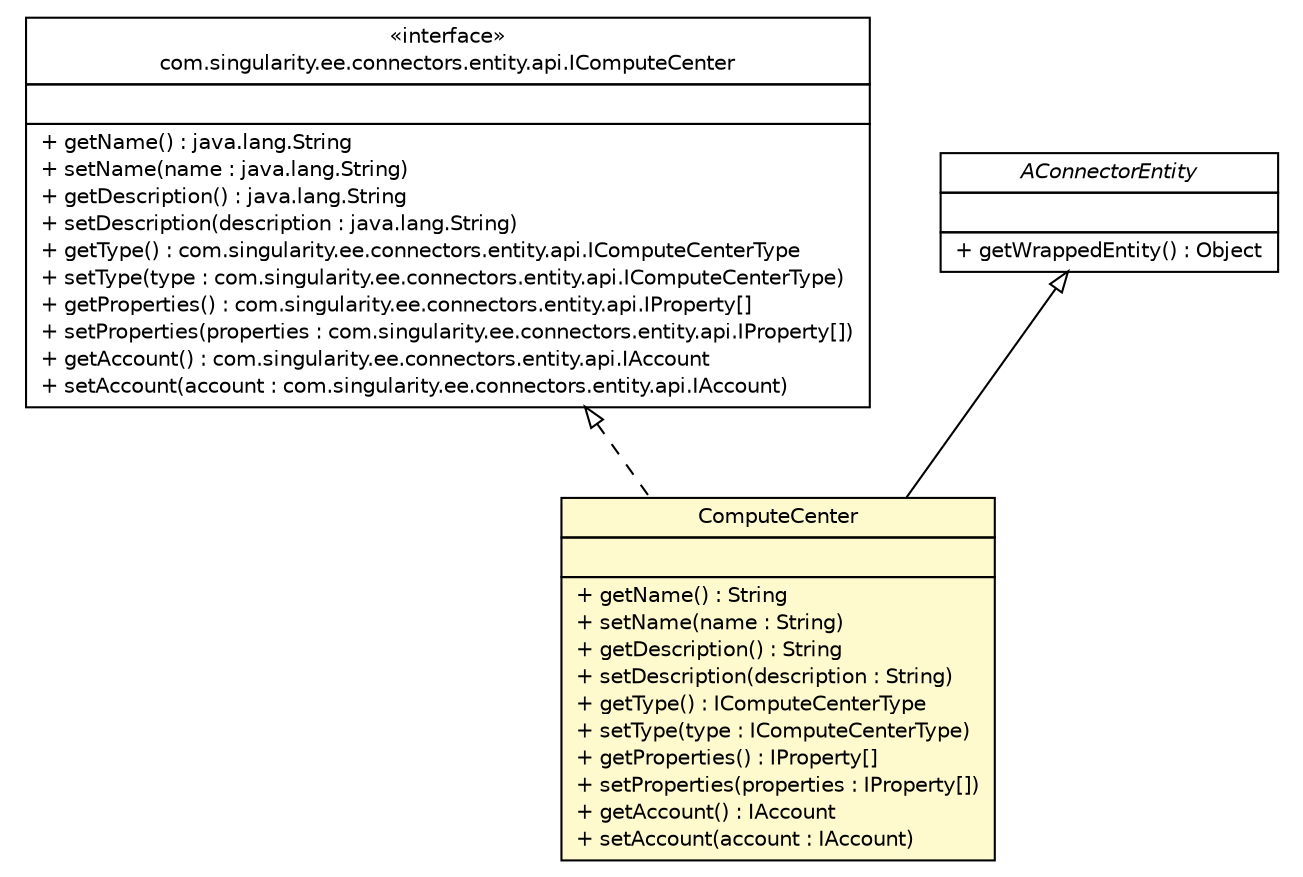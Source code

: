 #!/usr/local/bin/dot
#
# Class diagram 
# Generated by UMLGraph version 5.4 (http://www.umlgraph.org/)
#

digraph G {
	edge [fontname="Helvetica",fontsize=10,labelfontname="Helvetica",labelfontsize=10];
	node [fontname="Helvetica",fontsize=10,shape=plaintext];
	nodesep=0.25;
	ranksep=0.5;
	// com.singularity.ee.connectors.entity.api.IComputeCenter
	c334 [label=<<table title="com.singularity.ee.connectors.entity.api.IComputeCenter" border="0" cellborder="1" cellspacing="0" cellpadding="2" port="p" href="../api/IComputeCenter.html">
		<tr><td><table border="0" cellspacing="0" cellpadding="1">
<tr><td align="center" balign="center"> &#171;interface&#187; </td></tr>
<tr><td align="center" balign="center"> com.singularity.ee.connectors.entity.api.IComputeCenter </td></tr>
		</table></td></tr>
		<tr><td><table border="0" cellspacing="0" cellpadding="1">
<tr><td align="left" balign="left">  </td></tr>
		</table></td></tr>
		<tr><td><table border="0" cellspacing="0" cellpadding="1">
<tr><td align="left" balign="left"> + getName() : java.lang.String </td></tr>
<tr><td align="left" balign="left"> + setName(name : java.lang.String) </td></tr>
<tr><td align="left" balign="left"> + getDescription() : java.lang.String </td></tr>
<tr><td align="left" balign="left"> + setDescription(description : java.lang.String) </td></tr>
<tr><td align="left" balign="left"> + getType() : com.singularity.ee.connectors.entity.api.IComputeCenterType </td></tr>
<tr><td align="left" balign="left"> + setType(type : com.singularity.ee.connectors.entity.api.IComputeCenterType) </td></tr>
<tr><td align="left" balign="left"> + getProperties() : com.singularity.ee.connectors.entity.api.IProperty[] </td></tr>
<tr><td align="left" balign="left"> + setProperties(properties : com.singularity.ee.connectors.entity.api.IProperty[]) </td></tr>
<tr><td align="left" balign="left"> + getAccount() : com.singularity.ee.connectors.entity.api.IAccount </td></tr>
<tr><td align="left" balign="left"> + setAccount(account : com.singularity.ee.connectors.entity.api.IAccount) </td></tr>
		</table></td></tr>
		</table>>, URL="../api/IComputeCenter.html", fontname="Helvetica", fontcolor="black", fontsize=10.0];
	// com.singularity.ee.connectors.entity.impl.AConnectorEntity
	c353 [label=<<table title="com.singularity.ee.connectors.entity.impl.AConnectorEntity" border="0" cellborder="1" cellspacing="0" cellpadding="2" port="p" href="./AConnectorEntity.html">
		<tr><td><table border="0" cellspacing="0" cellpadding="1">
<tr><td align="center" balign="center"><font face="Helvetica-Oblique"> AConnectorEntity </font></td></tr>
		</table></td></tr>
		<tr><td><table border="0" cellspacing="0" cellpadding="1">
<tr><td align="left" balign="left">  </td></tr>
		</table></td></tr>
		<tr><td><table border="0" cellspacing="0" cellpadding="1">
<tr><td align="left" balign="left"> + getWrappedEntity() : Object </td></tr>
		</table></td></tr>
		</table>>, URL="./AConnectorEntity.html", fontname="Helvetica", fontcolor="black", fontsize=10.0];
	// com.singularity.ee.connectors.entity.impl.ComputeCenter
	c357 [label=<<table title="com.singularity.ee.connectors.entity.impl.ComputeCenter" border="0" cellborder="1" cellspacing="0" cellpadding="2" port="p" bgcolor="lemonChiffon" href="./ComputeCenter.html">
		<tr><td><table border="0" cellspacing="0" cellpadding="1">
<tr><td align="center" balign="center"> ComputeCenter </td></tr>
		</table></td></tr>
		<tr><td><table border="0" cellspacing="0" cellpadding="1">
<tr><td align="left" balign="left">  </td></tr>
		</table></td></tr>
		<tr><td><table border="0" cellspacing="0" cellpadding="1">
<tr><td align="left" balign="left"> + getName() : String </td></tr>
<tr><td align="left" balign="left"> + setName(name : String) </td></tr>
<tr><td align="left" balign="left"> + getDescription() : String </td></tr>
<tr><td align="left" balign="left"> + setDescription(description : String) </td></tr>
<tr><td align="left" balign="left"> + getType() : IComputeCenterType </td></tr>
<tr><td align="left" balign="left"> + setType(type : IComputeCenterType) </td></tr>
<tr><td align="left" balign="left"> + getProperties() : IProperty[] </td></tr>
<tr><td align="left" balign="left"> + setProperties(properties : IProperty[]) </td></tr>
<tr><td align="left" balign="left"> + getAccount() : IAccount </td></tr>
<tr><td align="left" balign="left"> + setAccount(account : IAccount) </td></tr>
		</table></td></tr>
		</table>>, URL="./ComputeCenter.html", fontname="Helvetica", fontcolor="black", fontsize=10.0];
	//com.singularity.ee.connectors.entity.impl.ComputeCenter extends com.singularity.ee.connectors.entity.impl.AConnectorEntity
	c353:p -> c357:p [dir=back,arrowtail=empty];
	//com.singularity.ee.connectors.entity.impl.ComputeCenter implements com.singularity.ee.connectors.entity.api.IComputeCenter
	c334:p -> c357:p [dir=back,arrowtail=empty,style=dashed];
}

